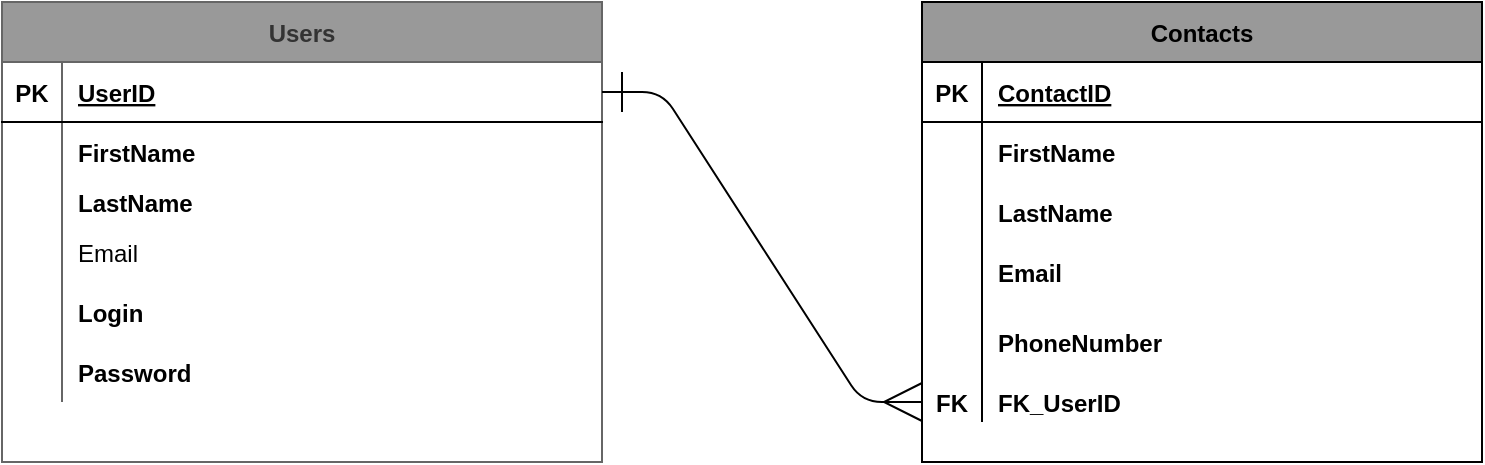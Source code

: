 <mxfile version="13.7.2" type="device"><diagram id="Sng5GxSINTF8RuoS7ore" name="Page-1"><mxGraphModel dx="2062" dy="1163" grid="1" gridSize="10" guides="1" tooltips="1" connect="1" arrows="1" fold="1" page="1" pageScale="1" pageWidth="850" pageHeight="1100" math="0" shadow="0"><root><mxCell id="0"/><mxCell id="1" parent="0"/><mxCell id="3pMLs08wdYLtEZAf76Yp-1" value="Users" style="shape=table;startSize=30;container=1;collapsible=1;childLayout=tableLayout;fixedRows=1;rowLines=0;fontStyle=1;align=center;resizeLast=1;fontColor=#333333;strokeColor=#666666;fillColor=#999999;" parent="1" vertex="1"><mxGeometry x="40" y="280" width="300" height="230" as="geometry"/></mxCell><mxCell id="3pMLs08wdYLtEZAf76Yp-2" value="" style="shape=partialRectangle;collapsible=0;dropTarget=0;pointerEvents=0;fillColor=none;top=0;left=0;bottom=1;right=0;points=[[0,0.5],[1,0.5]];portConstraint=eastwest;" parent="3pMLs08wdYLtEZAf76Yp-1" vertex="1"><mxGeometry y="30" width="300" height="30" as="geometry"/></mxCell><mxCell id="3pMLs08wdYLtEZAf76Yp-3" value="PK" style="shape=partialRectangle;connectable=0;fillColor=none;top=0;left=0;bottom=0;right=0;fontStyle=1;overflow=hidden;" parent="3pMLs08wdYLtEZAf76Yp-2" vertex="1"><mxGeometry width="30" height="30" as="geometry"/></mxCell><mxCell id="3pMLs08wdYLtEZAf76Yp-4" value="UserID" style="shape=partialRectangle;connectable=0;fillColor=none;top=0;left=0;bottom=0;right=0;align=left;spacingLeft=6;fontStyle=5;overflow=hidden;" parent="3pMLs08wdYLtEZAf76Yp-2" vertex="1"><mxGeometry x="30" width="270" height="30" as="geometry"/></mxCell><mxCell id="3pMLs08wdYLtEZAf76Yp-5" value="" style="shape=partialRectangle;collapsible=0;dropTarget=0;pointerEvents=0;fillColor=none;top=0;left=0;bottom=0;right=0;points=[[0,0.5],[1,0.5]];portConstraint=eastwest;" parent="3pMLs08wdYLtEZAf76Yp-1" vertex="1"><mxGeometry y="60" width="300" height="30" as="geometry"/></mxCell><mxCell id="3pMLs08wdYLtEZAf76Yp-6" value="" style="shape=partialRectangle;connectable=0;fillColor=none;top=0;left=0;bottom=0;right=0;editable=1;overflow=hidden;" parent="3pMLs08wdYLtEZAf76Yp-5" vertex="1"><mxGeometry width="30" height="30" as="geometry"/></mxCell><mxCell id="3pMLs08wdYLtEZAf76Yp-7" value="FirstName" style="shape=partialRectangle;connectable=0;fillColor=none;top=0;left=0;bottom=0;right=0;align=left;spacingLeft=6;overflow=hidden;fontStyle=1" parent="3pMLs08wdYLtEZAf76Yp-5" vertex="1"><mxGeometry x="30" width="270" height="30" as="geometry"/></mxCell><mxCell id="3pMLs08wdYLtEZAf76Yp-8" value="" style="shape=partialRectangle;collapsible=0;dropTarget=0;pointerEvents=0;fillColor=none;top=0;left=0;bottom=0;right=0;points=[[0,0.5],[1,0.5]];portConstraint=eastwest;" parent="3pMLs08wdYLtEZAf76Yp-1" vertex="1"><mxGeometry y="90" width="300" height="20" as="geometry"/></mxCell><mxCell id="3pMLs08wdYLtEZAf76Yp-9" value="" style="shape=partialRectangle;connectable=0;fillColor=none;top=0;left=0;bottom=0;right=0;editable=1;overflow=hidden;" parent="3pMLs08wdYLtEZAf76Yp-8" vertex="1"><mxGeometry width="30" height="20" as="geometry"/></mxCell><mxCell id="3pMLs08wdYLtEZAf76Yp-10" value="LastName" style="shape=partialRectangle;connectable=0;fillColor=none;top=0;left=0;bottom=0;right=0;align=left;spacingLeft=6;overflow=hidden;fontStyle=1" parent="3pMLs08wdYLtEZAf76Yp-8" vertex="1"><mxGeometry x="30" width="270" height="20" as="geometry"/></mxCell><mxCell id="3pMLs08wdYLtEZAf76Yp-11" value="" style="shape=partialRectangle;collapsible=0;dropTarget=0;pointerEvents=0;fillColor=none;top=0;left=0;bottom=0;right=0;points=[[0,0.5],[1,0.5]];portConstraint=eastwest;" parent="3pMLs08wdYLtEZAf76Yp-1" vertex="1"><mxGeometry y="110" width="300" height="30" as="geometry"/></mxCell><mxCell id="3pMLs08wdYLtEZAf76Yp-12" value="" style="shape=partialRectangle;connectable=0;fillColor=none;top=0;left=0;bottom=0;right=0;editable=1;overflow=hidden;" parent="3pMLs08wdYLtEZAf76Yp-11" vertex="1"><mxGeometry width="30" height="30" as="geometry"/></mxCell><mxCell id="3pMLs08wdYLtEZAf76Yp-13" value="Email" style="shape=partialRectangle;connectable=0;fillColor=none;top=0;left=0;bottom=0;right=0;align=left;spacingLeft=6;overflow=hidden;" parent="3pMLs08wdYLtEZAf76Yp-11" vertex="1"><mxGeometry x="30" width="270" height="30" as="geometry"/></mxCell><mxCell id="3pMLs08wdYLtEZAf76Yp-42" value="" style="shape=partialRectangle;collapsible=0;dropTarget=0;pointerEvents=0;fillColor=none;top=0;left=0;bottom=0;right=0;points=[[0,0.5],[1,0.5]];portConstraint=eastwest;" parent="3pMLs08wdYLtEZAf76Yp-1" vertex="1"><mxGeometry y="140" width="300" height="30" as="geometry"/></mxCell><mxCell id="3pMLs08wdYLtEZAf76Yp-43" value="" style="shape=partialRectangle;connectable=0;fillColor=none;top=0;left=0;bottom=0;right=0;editable=1;overflow=hidden;" parent="3pMLs08wdYLtEZAf76Yp-42" vertex="1"><mxGeometry width="30" height="30" as="geometry"/></mxCell><mxCell id="3pMLs08wdYLtEZAf76Yp-44" value="Login" style="shape=partialRectangle;connectable=0;fillColor=none;top=0;left=0;bottom=0;right=0;align=left;spacingLeft=6;overflow=hidden;fontStyle=1" parent="3pMLs08wdYLtEZAf76Yp-42" vertex="1"><mxGeometry x="30" width="270" height="30" as="geometry"/></mxCell><mxCell id="3pMLs08wdYLtEZAf76Yp-45" value="" style="shape=partialRectangle;collapsible=0;dropTarget=0;pointerEvents=0;fillColor=none;top=0;left=0;bottom=0;right=0;points=[[0,0.5],[1,0.5]];portConstraint=eastwest;" parent="3pMLs08wdYLtEZAf76Yp-1" vertex="1"><mxGeometry y="170" width="300" height="30" as="geometry"/></mxCell><mxCell id="3pMLs08wdYLtEZAf76Yp-46" value="" style="shape=partialRectangle;connectable=0;fillColor=none;top=0;left=0;bottom=0;right=0;editable=1;overflow=hidden;" parent="3pMLs08wdYLtEZAf76Yp-45" vertex="1"><mxGeometry width="30" height="30" as="geometry"/></mxCell><mxCell id="3pMLs08wdYLtEZAf76Yp-47" value="Password" style="shape=partialRectangle;connectable=0;fillColor=none;top=0;left=0;bottom=0;right=0;align=left;spacingLeft=6;overflow=hidden;fontStyle=1" parent="3pMLs08wdYLtEZAf76Yp-45" vertex="1"><mxGeometry x="30" width="270" height="30" as="geometry"/></mxCell><mxCell id="3pMLs08wdYLtEZAf76Yp-14" value="Contacts" style="shape=table;startSize=30;container=1;collapsible=1;childLayout=tableLayout;fixedRows=1;rowLines=0;fontStyle=1;align=center;resizeLast=1;fillColor=#999999;" parent="1" vertex="1"><mxGeometry x="500" y="280" width="280" height="230" as="geometry"/></mxCell><mxCell id="3pMLs08wdYLtEZAf76Yp-15" value="" style="shape=partialRectangle;collapsible=0;dropTarget=0;pointerEvents=0;fillColor=none;top=0;left=0;bottom=1;right=0;points=[[0,0.5],[1,0.5]];portConstraint=eastwest;" parent="3pMLs08wdYLtEZAf76Yp-14" vertex="1"><mxGeometry y="30" width="280" height="30" as="geometry"/></mxCell><mxCell id="3pMLs08wdYLtEZAf76Yp-16" value="PK" style="shape=partialRectangle;connectable=0;fillColor=none;top=0;left=0;bottom=0;right=0;fontStyle=1;overflow=hidden;" parent="3pMLs08wdYLtEZAf76Yp-15" vertex="1"><mxGeometry width="30" height="30" as="geometry"/></mxCell><mxCell id="3pMLs08wdYLtEZAf76Yp-17" value="ContactID" style="shape=partialRectangle;connectable=0;fillColor=none;top=0;left=0;bottom=0;right=0;align=left;spacingLeft=6;fontStyle=5;overflow=hidden;" parent="3pMLs08wdYLtEZAf76Yp-15" vertex="1"><mxGeometry x="30" width="250" height="30" as="geometry"/></mxCell><mxCell id="3pMLs08wdYLtEZAf76Yp-18" value="" style="shape=partialRectangle;collapsible=0;dropTarget=0;pointerEvents=0;fillColor=none;top=0;left=0;bottom=0;right=0;points=[[0,0.5],[1,0.5]];portConstraint=eastwest;" parent="3pMLs08wdYLtEZAf76Yp-14" vertex="1"><mxGeometry y="60" width="280" height="30" as="geometry"/></mxCell><mxCell id="3pMLs08wdYLtEZAf76Yp-19" value="" style="shape=partialRectangle;connectable=0;fillColor=none;top=0;left=0;bottom=0;right=0;editable=1;overflow=hidden;" parent="3pMLs08wdYLtEZAf76Yp-18" vertex="1"><mxGeometry width="30" height="30" as="geometry"/></mxCell><mxCell id="3pMLs08wdYLtEZAf76Yp-20" value="FirstName" style="shape=partialRectangle;connectable=0;fillColor=none;top=0;left=0;bottom=0;right=0;align=left;spacingLeft=6;overflow=hidden;fontStyle=1" parent="3pMLs08wdYLtEZAf76Yp-18" vertex="1"><mxGeometry x="30" width="250" height="30" as="geometry"/></mxCell><mxCell id="3pMLs08wdYLtEZAf76Yp-21" value="" style="shape=partialRectangle;collapsible=0;dropTarget=0;pointerEvents=0;fillColor=none;top=0;left=0;bottom=0;right=0;points=[[0,0.5],[1,0.5]];portConstraint=eastwest;" parent="3pMLs08wdYLtEZAf76Yp-14" vertex="1"><mxGeometry y="90" width="280" height="30" as="geometry"/></mxCell><mxCell id="3pMLs08wdYLtEZAf76Yp-22" value="" style="shape=partialRectangle;connectable=0;fillColor=none;top=0;left=0;bottom=0;right=0;editable=1;overflow=hidden;" parent="3pMLs08wdYLtEZAf76Yp-21" vertex="1"><mxGeometry width="30" height="30" as="geometry"/></mxCell><mxCell id="3pMLs08wdYLtEZAf76Yp-23" value="LastName" style="shape=partialRectangle;connectable=0;fillColor=none;top=0;left=0;bottom=0;right=0;align=left;spacingLeft=6;overflow=hidden;fontStyle=1" parent="3pMLs08wdYLtEZAf76Yp-21" vertex="1"><mxGeometry x="30" width="250" height="30" as="geometry"/></mxCell><mxCell id="3pMLs08wdYLtEZAf76Yp-24" value="" style="shape=partialRectangle;collapsible=0;dropTarget=0;pointerEvents=0;fillColor=none;top=0;left=0;bottom=0;right=0;points=[[0,0.5],[1,0.5]];portConstraint=eastwest;" parent="3pMLs08wdYLtEZAf76Yp-14" vertex="1"><mxGeometry y="120" width="280" height="30" as="geometry"/></mxCell><mxCell id="3pMLs08wdYLtEZAf76Yp-25" value="" style="shape=partialRectangle;connectable=0;fillColor=none;top=0;left=0;bottom=0;right=0;editable=1;overflow=hidden;" parent="3pMLs08wdYLtEZAf76Yp-24" vertex="1"><mxGeometry width="30" height="30" as="geometry"/></mxCell><mxCell id="3pMLs08wdYLtEZAf76Yp-26" value="Email" style="shape=partialRectangle;connectable=0;fillColor=none;top=0;left=0;bottom=0;right=0;align=left;spacingLeft=6;overflow=hidden;fontStyle=1" parent="3pMLs08wdYLtEZAf76Yp-24" vertex="1"><mxGeometry x="30" width="250" height="30" as="geometry"/></mxCell><mxCell id="3pMLs08wdYLtEZAf76Yp-49" value="" style="shape=partialRectangle;collapsible=0;dropTarget=0;pointerEvents=0;fillColor=none;top=0;left=0;bottom=0;right=0;points=[[0,0.5],[1,0.5]];portConstraint=eastwest;" parent="3pMLs08wdYLtEZAf76Yp-14" vertex="1"><mxGeometry y="150" width="280" height="40" as="geometry"/></mxCell><mxCell id="3pMLs08wdYLtEZAf76Yp-50" value="" style="shape=partialRectangle;connectable=0;fillColor=none;top=0;left=0;bottom=0;right=0;editable=1;overflow=hidden;" parent="3pMLs08wdYLtEZAf76Yp-49" vertex="1"><mxGeometry width="30" height="40" as="geometry"/></mxCell><mxCell id="3pMLs08wdYLtEZAf76Yp-51" value="PhoneNumber" style="shape=partialRectangle;connectable=0;fillColor=none;top=0;left=0;bottom=0;right=0;align=left;spacingLeft=6;overflow=hidden;fontStyle=1;direction=south;" parent="3pMLs08wdYLtEZAf76Yp-49" vertex="1"><mxGeometry x="30" width="250" height="40" as="geometry"/></mxCell><mxCell id="3pMLs08wdYLtEZAf76Yp-52" value="" style="shape=partialRectangle;collapsible=0;dropTarget=0;pointerEvents=0;fillColor=none;top=0;left=0;bottom=0;right=0;points=[[0,0.5],[1,0.5]];portConstraint=eastwest;" parent="3pMLs08wdYLtEZAf76Yp-14" vertex="1"><mxGeometry y="190" width="280" height="20" as="geometry"/></mxCell><mxCell id="3pMLs08wdYLtEZAf76Yp-53" value="FK" style="shape=partialRectangle;connectable=0;fillColor=none;top=0;left=0;bottom=0;right=0;editable=1;overflow=hidden;fontStyle=1" parent="3pMLs08wdYLtEZAf76Yp-52" vertex="1"><mxGeometry width="30" height="20" as="geometry"/></mxCell><mxCell id="3pMLs08wdYLtEZAf76Yp-54" value="FK_UserID" style="shape=partialRectangle;connectable=0;fillColor=none;top=0;left=0;bottom=0;right=0;align=left;spacingLeft=6;overflow=hidden;fontStyle=1;direction=south;" parent="3pMLs08wdYLtEZAf76Yp-52" vertex="1"><mxGeometry x="30" width="250" height="20" as="geometry"/></mxCell><mxCell id="3pMLs08wdYLtEZAf76Yp-57" value="" style="edgeStyle=entityRelationEdgeStyle;fontSize=12;html=1;endArrow=ERmany;startArrow=ERone;exitX=1;exitY=0.5;exitDx=0;exitDy=0;entryX=0;entryY=0.5;entryDx=0;entryDy=0;startFill=0;endFill=0;endSize=17;targetPerimeterSpacing=15;sourcePerimeterSpacing=7;startSize=18;" parent="1" source="3pMLs08wdYLtEZAf76Yp-2" target="3pMLs08wdYLtEZAf76Yp-52" edge="1"><mxGeometry width="100" height="100" relative="1" as="geometry"><mxPoint x="970" y="640" as="sourcePoint"/><mxPoint x="1070" y="540" as="targetPoint"/></mxGeometry></mxCell></root></mxGraphModel></diagram></mxfile>













URL: https://viewer.diagrams.net/?highlight=0000ff&edit=_blank&layers=1&nav=1&title=Contact%20Table%20ERD.drawio#R7Vxtb%2BI4EP41fLxVnBegHxcKu6tlV1V7p93el5NLTLAuxJFjCtyvPzuxCcGhTQohCYCQmhnbE2ee8ePYntKxhov1FwrD%2BQ%2FiIr9jGu66Y913TNM0uib%2FIzSbRANA10o0HsWu1KWKJ%2FwfkkpDapfYRVGmIiPEZzjMKqckCNCUZXSQUrLKVpsRP3vXEHpIUzxNoa9rf2GXzRNt3zFS%2FVeEvbm6MzBkyQKqylIRzaFLVjsqa9SxhpQQllwt1kPkC%2B8pvyTtxgdKtx2jKGBFGljhj0lk9Ffu84SN%2Fv4863Wfwz%2BklVfoL%2BUD%2FxUhGskes41yA%2B98KC4ZfBGqQcQgZRIty%2BAK7n8GcYAoV4BY9n0YRjiunmjm2HcncEOWTBlS0mCG18h9TMASdTluE25MiML4jBt%2Fkp0RxdDHXsCvp%2FzRxR0HFEW8LxMYMVlDtBgSn9C4%2B1byiftNyb9op6Qbf%2BIu%2BP6O%2Fi7%2BcL3uZuUzRBla76ik278gskCMbngVWWrLCJBjwOxLeZUGlKXCZr4TTFwrA1kGsbc1neLMLyTUJWA3NdgPIs6fnGHoP%2FLBBQMvBj%2BLrQDIpST8E1IPMakICRbQjF6517Yo7ng4IIGwxEgoC300U21fCGNkoSJBumNrNHaFM%2BBf7pyh8cnpOLy7Qy6DVOZfUZ3yGAg45DwwhQ3E42OFRIzkoPrm8Hgf6o3CsRi0lSFracg%2BfC%2BHbcyjMMW2NGzGHmz7o5dwd878mArn2HVRUBwPszAeGQDO6H87l1C%2F3deMgWLMpO4gCuEUB94kadndA8k5F0jrg4PG7J0TNKcVdLiPaQvosFs3HXaPRPbkAxG5WNk7kgudwmDUxYU9zfljTCP2Ey5Q0%2BkwD5fsPHZqkJrChf0bF1bDhXdF3%2FqrQvbucrmwXxiMd7iwMuer%2FYwd74vl6jVxYXGQSnJhdaDp2yM3MjwJGQJQ95shOHYPpMF0CIrjUde7IdA3KkYLiP02kuHpUWnKy6Ddjo3CNhKgXTcB2voIvBgC3MZtcwnQ1ncKJ8TDQRsJ8CNvgyUgagwb3vYJq2LDXu1seME7hXbztwptfa%2FwAUbRilD3agixfXuFQJ%2FDhiIPYMouIIOgunwARzHbGwkBW915EgJAO6a2BmQE2IXRPpwSkAtuddjqU9sl5QSA5s9uQJ%2FdJE9eVWJACaTemOGcsyJ3Ow6rihdzcgPOzIsXfCAGTnYiVl0Oon4idnXpASVgagojmrczsaoYMSdD4LyMqKC8REYssUyrjRH1HflryxEov5iunxD1TZAbIZ6GEIFZOyMeuy%2FSZEYsjkdtjKhvXbQ2S%2BBDdFgcoqbQoX3squpGhwfp0ClIh3ZV4Dr6mu1i6HAbuEfTYXXu19deD3PutZ%2FLxQui7SdFPtgx5d3CRBiKyFJ4uQL8SnJldXgeu966ceVBriy6mK4sedjRV3Pjuo9dCrDlh%2F7LxSwMT135946%2BSht%2F%2F6cd%2F5tZMXGWQK8kcVaHpn6gpoGIXA8pD3EHYLZ5RD4ULhqlJYkfkywEwJ94MGcLX7oUBe5n8QsSXBw9LmCw6cishVSbwI3WmP1Wjfj1swD2kyOl%2B7UafELYKCHgfvi9K%2By0EmLaLJZUu7gDYyzcJUvdrKQepifiMJ4KHhDF3O2IPiWRJUrFbXiY0CnKKe11sukZoJ8bTJIdEjNvgCWhYWpeei8OBXBFOQTkJYltlTQG%2FBVl%2BpsXjPIeD2JiS8P8TiXTqBOr%2FRcB6cGkVRrSmiFg7Fly9i1JpPYtxYNj%2B%2BR544WL6U%2BIJNXTX2KxRv8D

